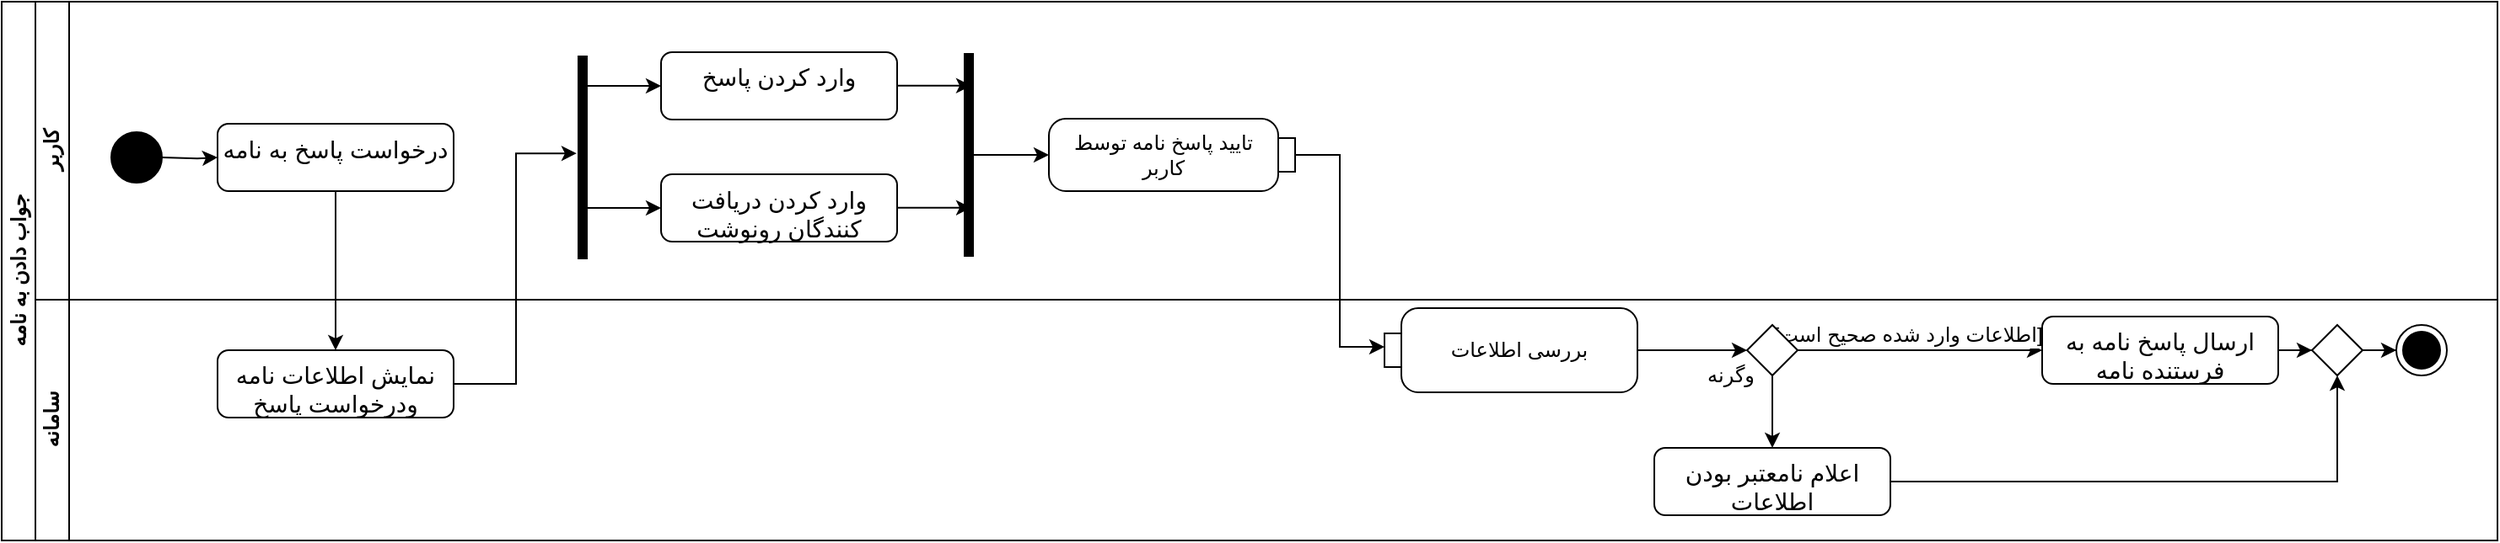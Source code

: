<mxfile version="23.0.2" type="google">
  <diagram name="‫صفحه - 1‬" id="dy0mTYAAAkJb81HxKsFI">
    <mxGraphModel grid="1" page="1" gridSize="10" guides="1" tooltips="1" connect="1" arrows="1" fold="1" pageScale="1" pageWidth="827" pageHeight="1169" math="0" shadow="0">
      <root>
        <mxCell id="0" />
        <mxCell id="1" parent="0" />
        <mxCell id="E_Ft9SDAZB8_3qufMrzH-1" value="جواب دادن به نامه" style="swimlane;html=1;childLayout=stackLayout;resizeParent=1;resizeParentMax=0;horizontal=0;startSize=20;horizontalStack=0;" vertex="1" parent="1">
          <mxGeometry x="60" y="320" width="1480" height="320" as="geometry" />
        </mxCell>
        <mxCell id="CMnlYeLbHTr7uTrjMdze-40" value="کاربر" style="swimlane;html=1;startSize=20;horizontal=0;" vertex="1" parent="E_Ft9SDAZB8_3qufMrzH-1">
          <mxGeometry x="20" width="1460" height="177" as="geometry">
            <mxRectangle x="20" width="490" height="30" as="alternateBounds" />
          </mxGeometry>
        </mxCell>
        <mxCell id="CMnlYeLbHTr7uTrjMdze-41" style="edgeStyle=orthogonalEdgeStyle;rounded=0;orthogonalLoop=1;jettySize=auto;html=1;" edge="1" parent="CMnlYeLbHTr7uTrjMdze-40" target="CMnlYeLbHTr7uTrjMdze-43">
          <mxGeometry relative="1" as="geometry">
            <mxPoint x="110" y="92.5" as="targetPoint" />
            <mxPoint x="75.0" y="92.559" as="sourcePoint" />
          </mxGeometry>
        </mxCell>
        <mxCell id="CMnlYeLbHTr7uTrjMdze-42" value="" style="ellipse;fillColor=strokeColor;html=1;" vertex="1" parent="CMnlYeLbHTr7uTrjMdze-40">
          <mxGeometry x="45" y="77.5" width="30" height="30" as="geometry" />
        </mxCell>
        <mxCell id="CMnlYeLbHTr7uTrjMdze-43" value="&lt;font style=&quot;font-size: 14px;&quot;&gt;درخواست پاسخ به نامه&lt;/font&gt;" style="html=1;align=center;verticalAlign=top;rounded=1;absoluteArcSize=1;arcSize=13;dashed=0;whiteSpace=wrap;" vertex="1" parent="CMnlYeLbHTr7uTrjMdze-40">
          <mxGeometry x="108" y="72.5" width="140" height="40" as="geometry" />
        </mxCell>
        <mxCell id="CMnlYeLbHTr7uTrjMdze-48" value="&lt;span style=&quot;font-size: 14px;&quot;&gt;وارد کردن پاسخ&lt;/span&gt;" style="html=1;align=center;verticalAlign=top;rounded=1;absoluteArcSize=1;arcSize=13;dashed=0;whiteSpace=wrap;" vertex="1" parent="CMnlYeLbHTr7uTrjMdze-40">
          <mxGeometry x="371" y="30" width="140" height="40" as="geometry" />
        </mxCell>
        <mxCell id="CMnlYeLbHTr7uTrjMdze-58" value="تایید پاسخ نامه توسط کاربر" style="shape=mxgraph.uml25.action;html=1;align=center;verticalAlign=middle;absoluteArcSize=1;arcSize=10;dashed=0;spacingRight=10;whiteSpace=wrap;" vertex="1" parent="CMnlYeLbHTr7uTrjMdze-40">
          <mxGeometry x="601" y="69.5" width="146" height="43" as="geometry" />
        </mxCell>
        <mxCell id="IXtUpjZNSrnMkwO4q203-8" value="" style="edgeStyle=orthogonalEdgeStyle;rounded=0;orthogonalLoop=1;jettySize=auto;html=1;entryX=0;entryY=0.5;entryDx=0;entryDy=0;" edge="1" parent="CMnlYeLbHTr7uTrjMdze-40" source="IXtUpjZNSrnMkwO4q203-5" target="CMnlYeLbHTr7uTrjMdze-48">
          <mxGeometry relative="1" as="geometry">
            <Array as="points">
              <mxPoint x="349" y="50.5" />
            </Array>
          </mxGeometry>
        </mxCell>
        <mxCell id="IXtUpjZNSrnMkwO4q203-10" value="" style="edgeStyle=orthogonalEdgeStyle;rounded=0;orthogonalLoop=1;jettySize=auto;html=1;" edge="1" parent="CMnlYeLbHTr7uTrjMdze-40" source="IXtUpjZNSrnMkwO4q203-5" target="IXtUpjZNSrnMkwO4q203-6">
          <mxGeometry relative="1" as="geometry">
            <Array as="points">
              <mxPoint x="341" y="122.5" />
              <mxPoint x="341" y="122.5" />
            </Array>
          </mxGeometry>
        </mxCell>
        <mxCell id="IXtUpjZNSrnMkwO4q203-5" value="" style="html=1;points=[];perimeter=orthogonalPerimeter;fillColor=strokeColor;" vertex="1" parent="CMnlYeLbHTr7uTrjMdze-40">
          <mxGeometry x="322" y="32.5" width="5" height="120" as="geometry" />
        </mxCell>
        <mxCell id="IXtUpjZNSrnMkwO4q203-6" value="&lt;font style=&quot;font-size: 14px;&quot;&gt;وارد کردن دریافت کنندگان رونوشت&lt;/font&gt;" style="html=1;align=center;verticalAlign=top;rounded=1;absoluteArcSize=1;arcSize=13;dashed=0;whiteSpace=wrap;" vertex="1" parent="CMnlYeLbHTr7uTrjMdze-40">
          <mxGeometry x="371" y="102.5" width="140" height="40" as="geometry" />
        </mxCell>
        <mxCell id="IXtUpjZNSrnMkwO4q203-12" value="" style="edgeStyle=orthogonalEdgeStyle;rounded=0;orthogonalLoop=1;jettySize=auto;html=1;entryX=0;entryY=0.5;entryDx=0;entryDy=0;" edge="1" parent="CMnlYeLbHTr7uTrjMdze-40">
          <mxGeometry relative="1" as="geometry">
            <mxPoint x="555" y="49.9" as="targetPoint" />
            <Array as="points">
              <mxPoint x="533" y="49.9" />
            </Array>
            <mxPoint x="511.0" y="49.9" as="sourcePoint" />
          </mxGeometry>
        </mxCell>
        <mxCell id="IXtUpjZNSrnMkwO4q203-13" value="" style="edgeStyle=orthogonalEdgeStyle;rounded=0;orthogonalLoop=1;jettySize=auto;html=1;" edge="1" parent="CMnlYeLbHTr7uTrjMdze-40">
          <mxGeometry relative="1" as="geometry">
            <mxPoint x="555" y="122.36" as="targetPoint" />
            <Array as="points">
              <mxPoint x="525" y="122.36" />
              <mxPoint x="525" y="122.36" />
            </Array>
            <mxPoint x="511" y="122.36" as="sourcePoint" />
          </mxGeometry>
        </mxCell>
        <mxCell id="IXtUpjZNSrnMkwO4q203-15" value="" style="edgeStyle=orthogonalEdgeStyle;rounded=0;orthogonalLoop=1;jettySize=auto;html=1;" edge="1" parent="CMnlYeLbHTr7uTrjMdze-40" source="IXtUpjZNSrnMkwO4q203-14" target="CMnlYeLbHTr7uTrjMdze-58">
          <mxGeometry relative="1" as="geometry" />
        </mxCell>
        <mxCell id="IXtUpjZNSrnMkwO4q203-14" value="" style="html=1;points=[];perimeter=orthogonalPerimeter;fillColor=strokeColor;" vertex="1" parent="CMnlYeLbHTr7uTrjMdze-40">
          <mxGeometry x="551" y="31" width="5" height="120" as="geometry" />
        </mxCell>
        <mxCell id="CMnlYeLbHTr7uTrjMdze-73" style="edgeStyle=orthogonalEdgeStyle;rounded=0;orthogonalLoop=1;jettySize=auto;html=1;" edge="1" parent="E_Ft9SDAZB8_3qufMrzH-1" source="CMnlYeLbHTr7uTrjMdze-43" target="CMnlYeLbHTr7uTrjMdze-61">
          <mxGeometry relative="1" as="geometry">
            <Array as="points" />
          </mxGeometry>
        </mxCell>
        <mxCell id="CMnlYeLbHTr7uTrjMdze-59" value="سامانه" style="swimlane;html=1;startSize=20;horizontal=0;" vertex="1" parent="E_Ft9SDAZB8_3qufMrzH-1">
          <mxGeometry x="20" y="177" width="1460" height="143" as="geometry" />
        </mxCell>
        <mxCell id="CMnlYeLbHTr7uTrjMdze-61" value="&lt;font style=&quot;font-size: 14px;&quot;&gt;نمایش اطلاعات نامه ودرخواست پاسخ&lt;/font&gt;" style="html=1;align=center;verticalAlign=top;rounded=1;absoluteArcSize=1;arcSize=13;dashed=0;whiteSpace=wrap;" vertex="1" parent="CMnlYeLbHTr7uTrjMdze-59">
          <mxGeometry x="108" y="30" width="140" height="40" as="geometry" />
        </mxCell>
        <mxCell id="CMnlYeLbHTr7uTrjMdze-63" style="edgeStyle=orthogonalEdgeStyle;rounded=0;orthogonalLoop=1;jettySize=auto;html=1;exitX=1;exitY=0.5;exitDx=0;exitDy=0;" edge="1" parent="CMnlYeLbHTr7uTrjMdze-59" source="CMnlYeLbHTr7uTrjMdze-65" target="CMnlYeLbHTr7uTrjMdze-72">
          <mxGeometry relative="1" as="geometry">
            <mxPoint x="758.62" y="88" as="sourcePoint" />
            <mxPoint x="1015" y="88" as="targetPoint" />
          </mxGeometry>
        </mxCell>
        <mxCell id="CMnlYeLbHTr7uTrjMdze-64" value="&lt;span style=&quot;font-size: 12px;&quot;&gt;[اطلاعات وارد شده صحیح است]&lt;/span&gt;" style="edgeLabel;html=1;align=center;verticalAlign=middle;resizable=0;points=[];" connectable="0" vertex="1" parent="CMnlYeLbHTr7uTrjMdze-63">
          <mxGeometry x="-0.362" y="1" relative="1" as="geometry">
            <mxPoint x="18" y="-8" as="offset" />
          </mxGeometry>
        </mxCell>
        <mxCell id="CMnlYeLbHTr7uTrjMdze-65" value="" style="rhombus;" vertex="1" parent="CMnlYeLbHTr7uTrjMdze-59">
          <mxGeometry x="1015" y="15" width="30" height="30" as="geometry" />
        </mxCell>
        <mxCell id="IXtUpjZNSrnMkwO4q203-21" style="edgeStyle=orthogonalEdgeStyle;rounded=0;orthogonalLoop=1;jettySize=auto;html=1;entryX=0.5;entryY=1;entryDx=0;entryDy=0;" edge="1" parent="CMnlYeLbHTr7uTrjMdze-59" source="CMnlYeLbHTr7uTrjMdze-67" target="IXtUpjZNSrnMkwO4q203-18">
          <mxGeometry relative="1" as="geometry">
            <mxPoint x="1380" y="84" as="targetPoint" />
          </mxGeometry>
        </mxCell>
        <mxCell id="CMnlYeLbHTr7uTrjMdze-67" value="&lt;font style=&quot;font-size: 14px;&quot;&gt;اعلام نامعتبر بودن اطلاعات&lt;/font&gt;" style="html=1;align=center;verticalAlign=top;rounded=1;absoluteArcSize=1;arcSize=13;dashed=0;whiteSpace=wrap;" vertex="1" parent="CMnlYeLbHTr7uTrjMdze-59">
          <mxGeometry x="960" y="88" width="140" height="40" as="geometry" />
        </mxCell>
        <mxCell id="CMnlYeLbHTr7uTrjMdze-68" style="edgeStyle=orthogonalEdgeStyle;rounded=0;orthogonalLoop=1;jettySize=auto;html=1;" edge="1" parent="CMnlYeLbHTr7uTrjMdze-59" source="CMnlYeLbHTr7uTrjMdze-65" target="CMnlYeLbHTr7uTrjMdze-67">
          <mxGeometry relative="1" as="geometry" />
        </mxCell>
        <mxCell id="CMnlYeLbHTr7uTrjMdze-69" value="&lt;font style=&quot;font-size: 12px;&quot;&gt;وگرنه&lt;/font&gt;" style="edgeLabel;html=1;align=center;verticalAlign=middle;resizable=0;points=[];" connectable="0" vertex="1" parent="CMnlYeLbHTr7uTrjMdze-68">
          <mxGeometry x="-0.221" y="-2" relative="1" as="geometry">
            <mxPoint x="-23" y="-17" as="offset" />
          </mxGeometry>
        </mxCell>
        <mxCell id="IXtUpjZNSrnMkwO4q203-17" style="edgeStyle=orthogonalEdgeStyle;rounded=0;orthogonalLoop=1;jettySize=auto;html=1;entryX=0;entryY=0.5;entryDx=0;entryDy=0;" edge="1" parent="CMnlYeLbHTr7uTrjMdze-59" source="CMnlYeLbHTr7uTrjMdze-70" target="CMnlYeLbHTr7uTrjMdze-65">
          <mxGeometry relative="1" as="geometry" />
        </mxCell>
        <mxCell id="CMnlYeLbHTr7uTrjMdze-70" value="بررسی اطلاعات" style="shape=mxgraph.uml25.action;html=1;align=center;verticalAlign=middle;absoluteArcSize=1;arcSize=10;dashed=0;spacingLeft=10;flipH=1;whiteSpace=wrap;" vertex="1" parent="CMnlYeLbHTr7uTrjMdze-59">
          <mxGeometry x="800" y="5" width="150" height="50" as="geometry" />
        </mxCell>
        <mxCell id="CMnlYeLbHTr7uTrjMdze-72" value="&lt;font style=&quot;font-size: 14px;&quot;&gt;ارسال پاسخ نامه به فرستنده نامه&lt;/font&gt;" style="html=1;align=center;verticalAlign=top;rounded=1;absoluteArcSize=1;arcSize=13;dashed=0;whiteSpace=wrap;" vertex="1" parent="CMnlYeLbHTr7uTrjMdze-59">
          <mxGeometry x="1190" y="10" width="140" height="40" as="geometry" />
        </mxCell>
        <mxCell id="CMnlYeLbHTr7uTrjMdze-60" value="" style="ellipse;html=1;shape=endState;fillColor=strokeColor;" vertex="1" parent="CMnlYeLbHTr7uTrjMdze-59">
          <mxGeometry x="1400" y="15" width="30" height="30" as="geometry" />
        </mxCell>
        <mxCell id="CMnlYeLbHTr7uTrjMdze-71" style="edgeStyle=orthogonalEdgeStyle;rounded=0;orthogonalLoop=1;jettySize=auto;html=1;" edge="1" parent="CMnlYeLbHTr7uTrjMdze-59" source="IXtUpjZNSrnMkwO4q203-18" target="CMnlYeLbHTr7uTrjMdze-60">
          <mxGeometry relative="1" as="geometry" />
        </mxCell>
        <mxCell id="IXtUpjZNSrnMkwO4q203-20" value="" style="edgeStyle=orthogonalEdgeStyle;rounded=0;orthogonalLoop=1;jettySize=auto;html=1;" edge="1" parent="CMnlYeLbHTr7uTrjMdze-59" source="CMnlYeLbHTr7uTrjMdze-72" target="IXtUpjZNSrnMkwO4q203-18">
          <mxGeometry relative="1" as="geometry">
            <mxPoint x="1410" y="487" as="sourcePoint" />
            <mxPoint x="1480" y="487" as="targetPoint" />
          </mxGeometry>
        </mxCell>
        <mxCell id="IXtUpjZNSrnMkwO4q203-18" value="" style="rhombus;" vertex="1" parent="CMnlYeLbHTr7uTrjMdze-59">
          <mxGeometry x="1350" y="15" width="30" height="30" as="geometry" />
        </mxCell>
        <mxCell id="IXtUpjZNSrnMkwO4q203-22" style="edgeStyle=orthogonalEdgeStyle;rounded=0;orthogonalLoop=1;jettySize=auto;html=1;entryX=1;entryY=0.46;entryDx=0;entryDy=0;entryPerimeter=0;" edge="1" parent="E_Ft9SDAZB8_3qufMrzH-1" source="CMnlYeLbHTr7uTrjMdze-58" target="CMnlYeLbHTr7uTrjMdze-70">
          <mxGeometry relative="1" as="geometry">
            <mxPoint x="830" y="290" as="targetPoint" />
          </mxGeometry>
        </mxCell>
        <mxCell id="IXtUpjZNSrnMkwO4q203-24" style="edgeStyle=orthogonalEdgeStyle;rounded=0;orthogonalLoop=1;jettySize=auto;html=1;entryX=-0.207;entryY=0.48;entryDx=0;entryDy=0;entryPerimeter=0;" edge="1" parent="E_Ft9SDAZB8_3qufMrzH-1" source="CMnlYeLbHTr7uTrjMdze-61" target="IXtUpjZNSrnMkwO4q203-5">
          <mxGeometry relative="1" as="geometry">
            <mxPoint x="310" y="140" as="targetPoint" />
          </mxGeometry>
        </mxCell>
      </root>
    </mxGraphModel>
  </diagram>
</mxfile>
